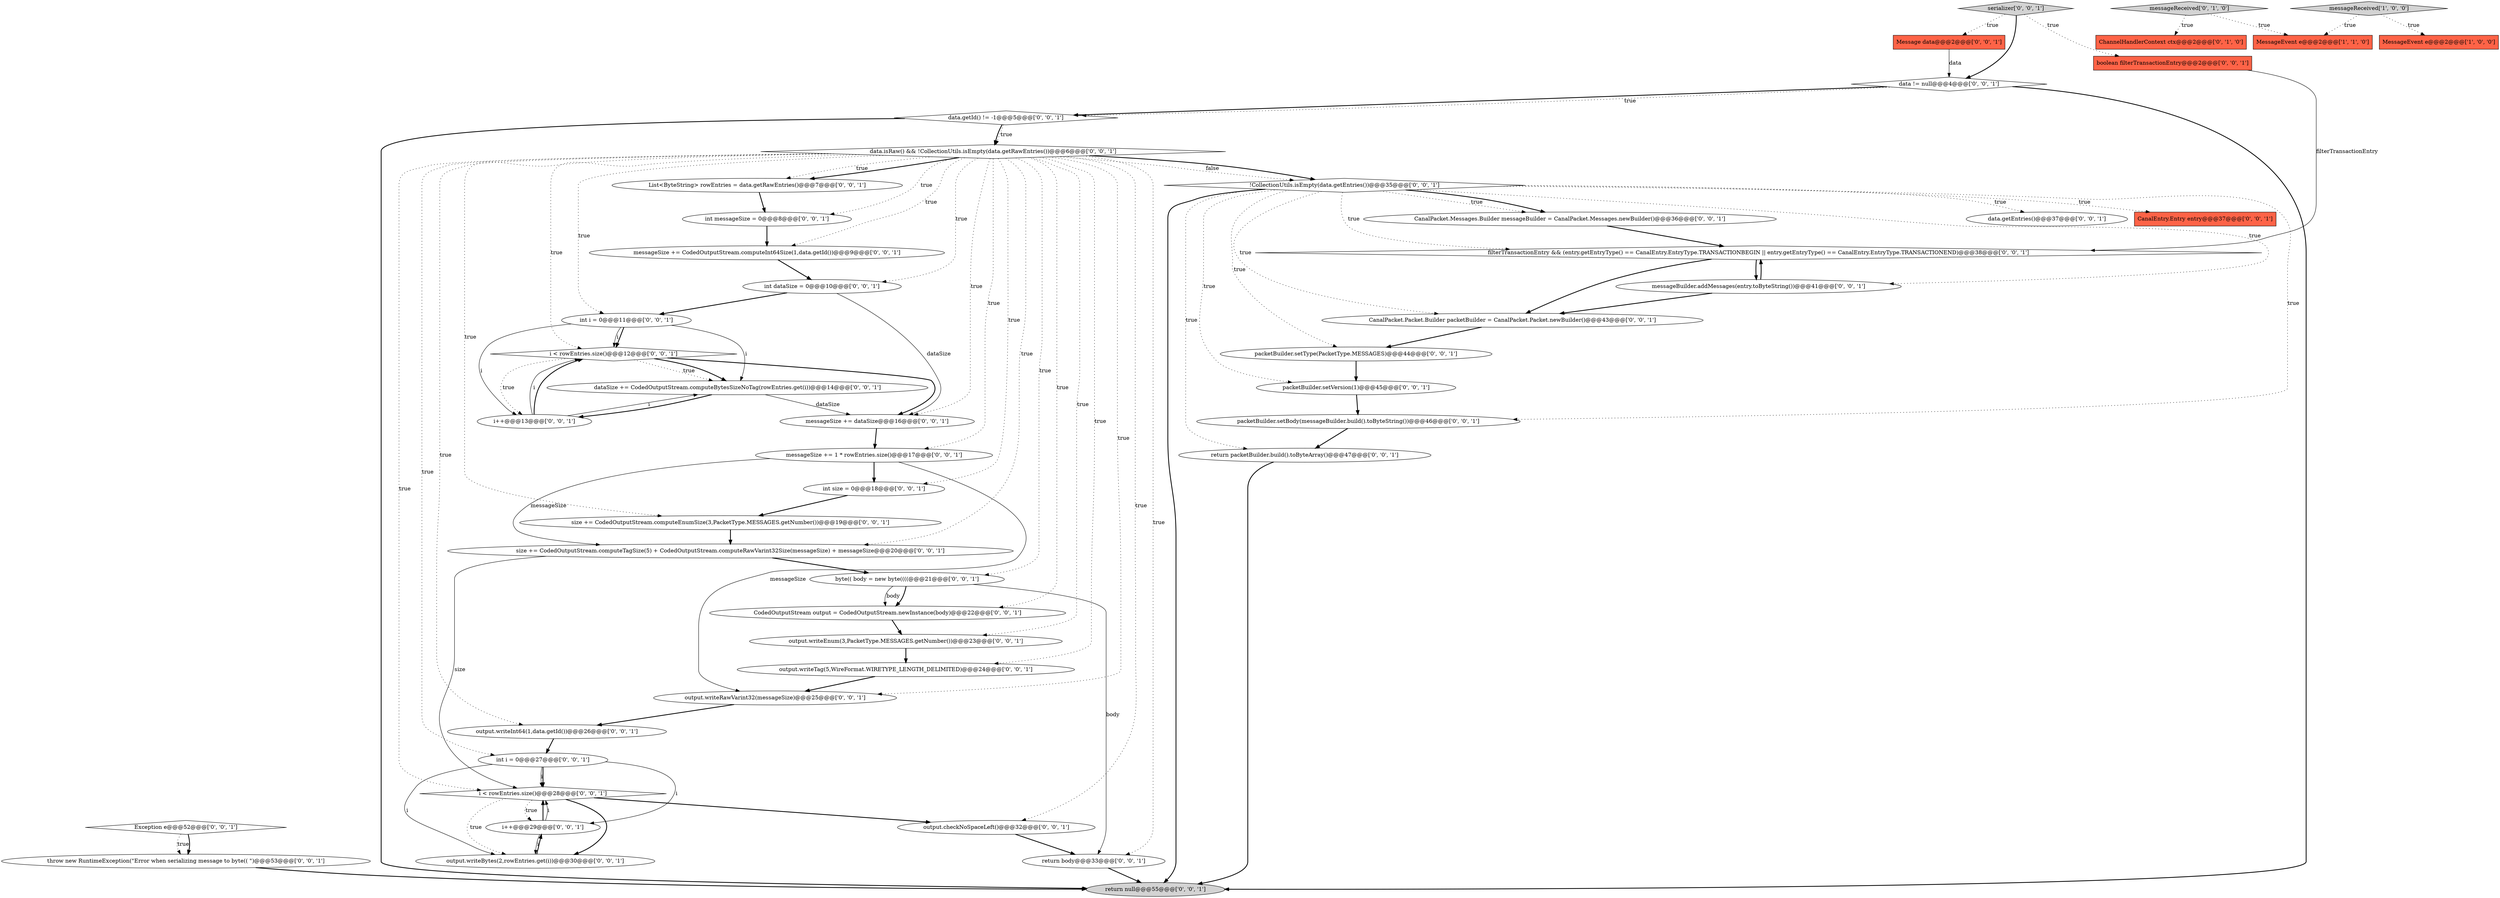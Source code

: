 digraph {
32 [style = filled, label = "packetBuilder.setBody(messageBuilder.build().toByteString())@@@46@@@['0', '0', '1']", fillcolor = white, shape = ellipse image = "AAA0AAABBB3BBB"];
9 [style = filled, label = "Exception e@@@52@@@['0', '0', '1']", fillcolor = white, shape = diamond image = "AAA0AAABBB3BBB"];
5 [style = filled, label = "i < rowEntries.size()@@@12@@@['0', '0', '1']", fillcolor = white, shape = diamond image = "AAA0AAABBB3BBB"];
46 [style = filled, label = "i++@@@29@@@['0', '0', '1']", fillcolor = white, shape = ellipse image = "AAA0AAABBB3BBB"];
43 [style = filled, label = "i < rowEntries.size()@@@28@@@['0', '0', '1']", fillcolor = white, shape = diamond image = "AAA0AAABBB3BBB"];
37 [style = filled, label = "throw new RuntimeException(\"Error when serializing message to byte(( \")@@@53@@@['0', '0', '1']", fillcolor = white, shape = ellipse image = "AAA0AAABBB3BBB"];
25 [style = filled, label = "messageSize += dataSize@@@16@@@['0', '0', '1']", fillcolor = white, shape = ellipse image = "AAA0AAABBB3BBB"];
4 [style = filled, label = "messageReceived['0', '1', '0']", fillcolor = lightgray, shape = diamond image = "AAA0AAABBB2BBB"];
0 [style = filled, label = "MessageEvent e@@@2@@@['1', '0', '0']", fillcolor = tomato, shape = box image = "AAA0AAABBB1BBB"];
2 [style = filled, label = "messageReceived['1', '0', '0']", fillcolor = lightgray, shape = diamond image = "AAA0AAABBB1BBB"];
12 [style = filled, label = "List<ByteString> rowEntries = data.getRawEntries()@@@7@@@['0', '0', '1']", fillcolor = white, shape = ellipse image = "AAA0AAABBB3BBB"];
40 [style = filled, label = "serializer['0', '0', '1']", fillcolor = lightgray, shape = diamond image = "AAA0AAABBB3BBB"];
44 [style = filled, label = "packetBuilder.setType(PacketType.MESSAGES)@@@44@@@['0', '0', '1']", fillcolor = white, shape = ellipse image = "AAA0AAABBB3BBB"];
20 [style = filled, label = "int i = 0@@@27@@@['0', '0', '1']", fillcolor = white, shape = ellipse image = "AAA0AAABBB3BBB"];
10 [style = filled, label = "CodedOutputStream output = CodedOutputStream.newInstance(body)@@@22@@@['0', '0', '1']", fillcolor = white, shape = ellipse image = "AAA0AAABBB3BBB"];
26 [style = filled, label = "data.isRaw() && !CollectionUtils.isEmpty(data.getRawEntries())@@@6@@@['0', '0', '1']", fillcolor = white, shape = diamond image = "AAA0AAABBB3BBB"];
29 [style = filled, label = "messageSize += 1 * rowEntries.size()@@@17@@@['0', '0', '1']", fillcolor = white, shape = ellipse image = "AAA0AAABBB3BBB"];
22 [style = filled, label = "output.checkNoSpaceLeft()@@@32@@@['0', '0', '1']", fillcolor = white, shape = ellipse image = "AAA0AAABBB3BBB"];
49 [style = filled, label = "CanalEntry.Entry entry@@@37@@@['0', '0', '1']", fillcolor = tomato, shape = box image = "AAA0AAABBB3BBB"];
24 [style = filled, label = "data.getId() != -1@@@5@@@['0', '0', '1']", fillcolor = white, shape = diamond image = "AAA0AAABBB3BBB"];
13 [style = filled, label = "int size = 0@@@18@@@['0', '0', '1']", fillcolor = white, shape = ellipse image = "AAA0AAABBB3BBB"];
19 [style = filled, label = "data != null@@@4@@@['0', '0', '1']", fillcolor = white, shape = diamond image = "AAA0AAABBB3BBB"];
28 [style = filled, label = "data.getEntries()@@@37@@@['0', '0', '1']", fillcolor = white, shape = ellipse image = "AAA0AAABBB3BBB"];
23 [style = filled, label = "return packetBuilder.build().toByteArray()@@@47@@@['0', '0', '1']", fillcolor = white, shape = ellipse image = "AAA0AAABBB3BBB"];
14 [style = filled, label = "output.writeTag(5,WireFormat.WIRETYPE_LENGTH_DELIMITED)@@@24@@@['0', '0', '1']", fillcolor = white, shape = ellipse image = "AAA0AAABBB3BBB"];
18 [style = filled, label = "boolean filterTransactionEntry@@@2@@@['0', '0', '1']", fillcolor = tomato, shape = box image = "AAA0AAABBB3BBB"];
31 [style = filled, label = "dataSize += CodedOutputStream.computeBytesSizeNoTag(rowEntries.get(i))@@@14@@@['0', '0', '1']", fillcolor = white, shape = ellipse image = "AAA0AAABBB3BBB"];
30 [style = filled, label = "messageSize += CodedOutputStream.computeInt64Size(1,data.getId())@@@9@@@['0', '0', '1']", fillcolor = white, shape = ellipse image = "AAA0AAABBB3BBB"];
17 [style = filled, label = "!CollectionUtils.isEmpty(data.getEntries())@@@35@@@['0', '0', '1']", fillcolor = white, shape = diamond image = "AAA0AAABBB3BBB"];
34 [style = filled, label = "size += CodedOutputStream.computeEnumSize(3,PacketType.MESSAGES.getNumber())@@@19@@@['0', '0', '1']", fillcolor = white, shape = ellipse image = "AAA0AAABBB3BBB"];
35 [style = filled, label = "int i = 0@@@11@@@['0', '0', '1']", fillcolor = white, shape = ellipse image = "AAA0AAABBB3BBB"];
36 [style = filled, label = "output.writeEnum(3,PacketType.MESSAGES.getNumber())@@@23@@@['0', '0', '1']", fillcolor = white, shape = ellipse image = "AAA0AAABBB3BBB"];
38 [style = filled, label = "return body@@@33@@@['0', '0', '1']", fillcolor = white, shape = ellipse image = "AAA0AAABBB3BBB"];
42 [style = filled, label = "int dataSize = 0@@@10@@@['0', '0', '1']", fillcolor = white, shape = ellipse image = "AAA0AAABBB3BBB"];
11 [style = filled, label = "size += CodedOutputStream.computeTagSize(5) + CodedOutputStream.computeRawVarint32Size(messageSize) + messageSize@@@20@@@['0', '0', '1']", fillcolor = white, shape = ellipse image = "AAA0AAABBB3BBB"];
1 [style = filled, label = "MessageEvent e@@@2@@@['1', '1', '0']", fillcolor = tomato, shape = box image = "AAA0AAABBB1BBB"];
8 [style = filled, label = "output.writeRawVarint32(messageSize)@@@25@@@['0', '0', '1']", fillcolor = white, shape = ellipse image = "AAA0AAABBB3BBB"];
48 [style = filled, label = "return null@@@55@@@['0', '0', '1']", fillcolor = lightgray, shape = ellipse image = "AAA0AAABBB3BBB"];
27 [style = filled, label = "packetBuilder.setVersion(1)@@@45@@@['0', '0', '1']", fillcolor = white, shape = ellipse image = "AAA0AAABBB3BBB"];
47 [style = filled, label = "Message data@@@2@@@['0', '0', '1']", fillcolor = tomato, shape = box image = "AAA0AAABBB3BBB"];
41 [style = filled, label = "output.writeInt64(1,data.getId())@@@26@@@['0', '0', '1']", fillcolor = white, shape = ellipse image = "AAA0AAABBB3BBB"];
39 [style = filled, label = "output.writeBytes(2,rowEntries.get(i))@@@30@@@['0', '0', '1']", fillcolor = white, shape = ellipse image = "AAA0AAABBB3BBB"];
33 [style = filled, label = "int messageSize = 0@@@8@@@['0', '0', '1']", fillcolor = white, shape = ellipse image = "AAA0AAABBB3BBB"];
45 [style = filled, label = "byte(( body = new byte((((@@@21@@@['0', '0', '1']", fillcolor = white, shape = ellipse image = "AAA0AAABBB3BBB"];
15 [style = filled, label = "CanalPacket.Messages.Builder messageBuilder = CanalPacket.Messages.newBuilder()@@@36@@@['0', '0', '1']", fillcolor = white, shape = ellipse image = "AAA0AAABBB3BBB"];
3 [style = filled, label = "ChannelHandlerContext ctx@@@2@@@['0', '1', '0']", fillcolor = tomato, shape = box image = "AAA0AAABBB2BBB"];
6 [style = filled, label = "CanalPacket.Packet.Builder packetBuilder = CanalPacket.Packet.newBuilder()@@@43@@@['0', '0', '1']", fillcolor = white, shape = ellipse image = "AAA0AAABBB3BBB"];
16 [style = filled, label = "i++@@@13@@@['0', '0', '1']", fillcolor = white, shape = ellipse image = "AAA0AAABBB3BBB"];
21 [style = filled, label = "filterTransactionEntry && (entry.getEntryType() == CanalEntry.EntryType.TRANSACTIONBEGIN || entry.getEntryType() == CanalEntry.EntryType.TRANSACTIONEND)@@@38@@@['0', '0', '1']", fillcolor = white, shape = diamond image = "AAA0AAABBB3BBB"];
7 [style = filled, label = "messageBuilder.addMessages(entry.toByteString())@@@41@@@['0', '0', '1']", fillcolor = white, shape = ellipse image = "AAA0AAABBB3BBB"];
27->32 [style = bold, label=""];
32->23 [style = bold, label=""];
40->18 [style = dotted, label="true"];
26->45 [style = dotted, label="true"];
4->1 [style = dotted, label="true"];
17->6 [style = dotted, label="true"];
15->21 [style = bold, label=""];
20->46 [style = solid, label="i"];
26->12 [style = dotted, label="true"];
9->37 [style = dotted, label="true"];
26->13 [style = dotted, label="true"];
26->22 [style = dotted, label="true"];
25->29 [style = bold, label=""];
41->20 [style = bold, label=""];
9->37 [style = bold, label=""];
19->24 [style = bold, label=""];
26->12 [style = bold, label=""];
17->15 [style = dotted, label="true"];
26->30 [style = dotted, label="true"];
37->48 [style = bold, label=""];
43->46 [style = dotted, label="true"];
20->43 [style = bold, label=""];
31->25 [style = solid, label="dataSize"];
26->36 [style = dotted, label="true"];
20->39 [style = solid, label="i"];
17->27 [style = dotted, label="true"];
45->10 [style = bold, label=""];
26->41 [style = dotted, label="true"];
13->34 [style = bold, label=""];
2->0 [style = dotted, label="true"];
35->5 [style = solid, label="i"];
26->17 [style = bold, label=""];
35->31 [style = solid, label="i"];
30->42 [style = bold, label=""];
26->20 [style = dotted, label="true"];
36->14 [style = bold, label=""];
45->38 [style = solid, label="body"];
5->25 [style = bold, label=""];
17->23 [style = dotted, label="true"];
23->48 [style = bold, label=""];
35->5 [style = bold, label=""];
26->43 [style = dotted, label="true"];
22->38 [style = bold, label=""];
35->16 [style = solid, label="i"];
40->47 [style = dotted, label="true"];
24->26 [style = dotted, label="true"];
29->8 [style = solid, label="messageSize"];
26->14 [style = dotted, label="true"];
43->22 [style = bold, label=""];
7->6 [style = bold, label=""];
12->33 [style = bold, label=""];
17->15 [style = bold, label=""];
33->30 [style = bold, label=""];
21->7 [style = bold, label=""];
14->8 [style = bold, label=""];
17->21 [style = dotted, label="true"];
46->43 [style = bold, label=""];
26->8 [style = dotted, label="true"];
26->33 [style = dotted, label="true"];
39->46 [style = bold, label=""];
8->41 [style = bold, label=""];
26->42 [style = dotted, label="true"];
42->25 [style = solid, label="dataSize"];
5->31 [style = dotted, label="true"];
11->43 [style = solid, label="size"];
16->31 [style = solid, label="i"];
46->43 [style = solid, label="i"];
40->19 [style = bold, label=""];
29->11 [style = solid, label="messageSize"];
20->43 [style = solid, label="i"];
19->24 [style = dotted, label="true"];
26->17 [style = dotted, label="false"];
38->48 [style = bold, label=""];
6->44 [style = bold, label=""];
24->26 [style = bold, label=""];
45->10 [style = solid, label="body"];
4->3 [style = dotted, label="true"];
26->38 [style = dotted, label="true"];
5->16 [style = dotted, label="true"];
17->28 [style = dotted, label="true"];
16->5 [style = bold, label=""];
26->35 [style = dotted, label="true"];
26->11 [style = dotted, label="true"];
43->39 [style = bold, label=""];
17->44 [style = dotted, label="true"];
46->39 [style = solid, label="i"];
19->48 [style = bold, label=""];
21->6 [style = bold, label=""];
31->16 [style = bold, label=""];
18->21 [style = solid, label="filterTransactionEntry"];
26->25 [style = dotted, label="true"];
26->34 [style = dotted, label="true"];
17->49 [style = dotted, label="true"];
11->45 [style = bold, label=""];
17->32 [style = dotted, label="true"];
34->11 [style = bold, label=""];
10->36 [style = bold, label=""];
42->35 [style = bold, label=""];
16->5 [style = solid, label="i"];
47->19 [style = solid, label="data"];
5->31 [style = bold, label=""];
2->1 [style = dotted, label="true"];
26->10 [style = dotted, label="true"];
17->48 [style = bold, label=""];
7->21 [style = bold, label=""];
26->29 [style = dotted, label="true"];
17->7 [style = dotted, label="true"];
44->27 [style = bold, label=""];
26->5 [style = dotted, label="true"];
24->48 [style = bold, label=""];
43->39 [style = dotted, label="true"];
29->13 [style = bold, label=""];
}
